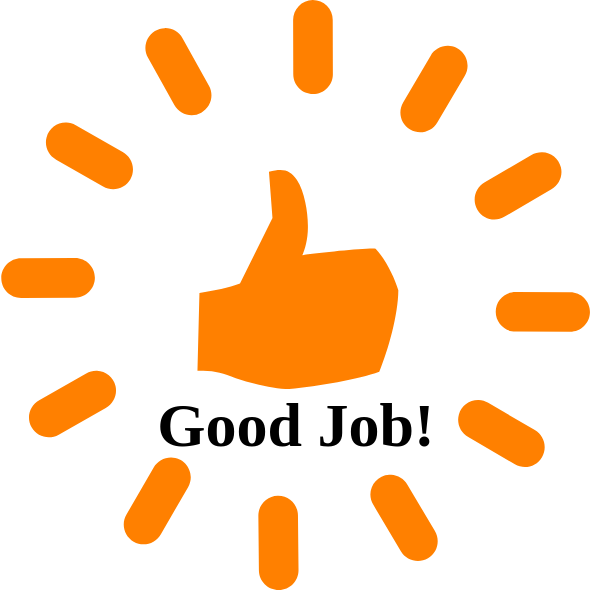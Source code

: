 <mxfile version="15.4.0" type="device"><diagram id="quM9sl40XzMXH9m2f7eL" name="Page-1"><mxGraphModel dx="946" dy="725" grid="0" gridSize="10" guides="1" tooltips="1" connect="1" arrows="1" fold="1" page="1" pageScale="1" pageWidth="1100" pageHeight="850" math="0" shadow="0"><root><mxCell id="0"/><mxCell id="1" parent="0"/><mxCell id="zVnjggqoT-tJHZlKwGww-10" value="" style="group" vertex="1" connectable="0" parent="1"><mxGeometry x="279" y="317" width="295" height="295" as="geometry"/></mxCell><mxCell id="zVnjggqoT-tJHZlKwGww-8" value="" style="sketch=0;html=1;aspect=fixed;strokeColor=none;shadow=0;align=center;verticalAlign=top;fillColor=#FF8000;shape=mxgraph.gcp2.thumbs_up;labelBackgroundColor=none;fontFamily=Ubuntu;fontSize=32;" vertex="1" parent="zVnjggqoT-tJHZlKwGww-10"><mxGeometry width="295" height="295" as="geometry"/></mxCell><mxCell id="zVnjggqoT-tJHZlKwGww-9" value="Good Job!" style="text;html=1;strokeColor=none;fillColor=none;align=center;verticalAlign=middle;whiteSpace=wrap;rounded=0;labelBackgroundColor=none;fontFamily=Ubuntu;fontSize=31;fontStyle=1" vertex="1" parent="zVnjggqoT-tJHZlKwGww-10"><mxGeometry x="61.5" y="197" width="172" height="30" as="geometry"/></mxCell></root></mxGraphModel></diagram></mxfile>